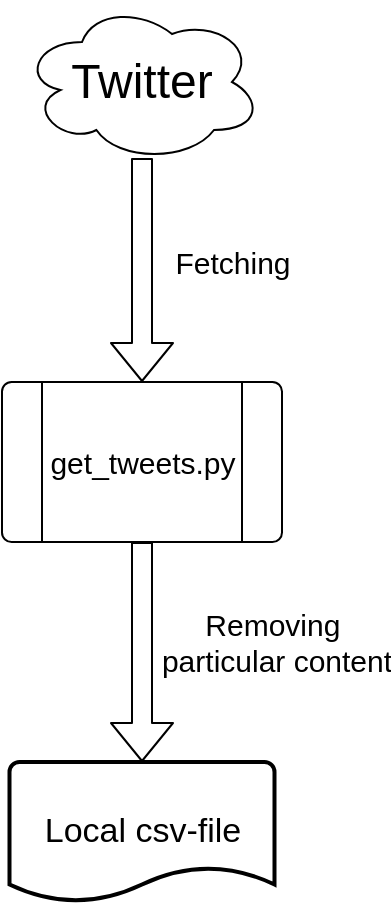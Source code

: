 <mxfile version="12.5.3" type="device"><diagram id="7ttSEIjOddIoyEtcF7vb" name="Page-1"><mxGraphModel dx="1404" dy="837" grid="1" gridSize="10" guides="1" tooltips="1" connect="1" arrows="1" fold="1" page="1" pageScale="1" pageWidth="850" pageHeight="1100" math="0" shadow="0"><root><mxCell id="0"/><mxCell id="1" parent="0"/><mxCell id="wk9metvd-ZImHfT9Xi0n-13" value="" style="verticalLabelPosition=bottom;verticalAlign=top;html=1;shape=process;whiteSpace=wrap;rounded=1;size=0.14;arcSize=6;" vertex="1" parent="1"><mxGeometry x="355" y="260" width="140" height="80" as="geometry"/></mxCell><mxCell id="wk9metvd-ZImHfT9Xi0n-1" value="&lt;font style=&quot;font-size: 24px&quot;&gt;Twitter&lt;/font&gt;" style="ellipse;shape=cloud;whiteSpace=wrap;html=1;" vertex="1" parent="1"><mxGeometry x="365" y="70" width="120" height="80" as="geometry"/></mxCell><mxCell id="wk9metvd-ZImHfT9Xi0n-4" value="" style="shape=flexArrow;endArrow=classic;html=1;exitX=0.5;exitY=0.975;exitDx=0;exitDy=0;exitPerimeter=0;entryX=0.5;entryY=0;entryDx=0;entryDy=0;" edge="1" parent="1" source="wk9metvd-ZImHfT9Xi0n-1" target="wk9metvd-ZImHfT9Xi0n-13"><mxGeometry width="50" height="50" relative="1" as="geometry"><mxPoint x="370" y="420" as="sourcePoint"/><mxPoint x="430" y="200" as="targetPoint"/></mxGeometry></mxCell><mxCell id="wk9metvd-ZImHfT9Xi0n-17" value="&lt;font style=&quot;font-size: 15px&quot;&gt;Fetching&lt;/font&gt;" style="text;html=1;align=center;verticalAlign=middle;resizable=0;points=[];labelBackgroundColor=#ffffff;" vertex="1" connectable="0" parent="wk9metvd-ZImHfT9Xi0n-4"><mxGeometry x="-0.357" y="-5" relative="1" as="geometry"><mxPoint x="50" y="16" as="offset"/></mxGeometry></mxCell><mxCell id="wk9metvd-ZImHfT9Xi0n-10" value="&lt;span style=&quot;font-size: 15px ; background-color: rgb(255 , 255 , 255)&quot;&gt;get_tweets.py&lt;/span&gt;" style="text;html=1;align=center;verticalAlign=middle;resizable=0;points=[];autosize=1;" vertex="1" parent="1"><mxGeometry x="370" y="290" width="110" height="20" as="geometry"/></mxCell><mxCell id="wk9metvd-ZImHfT9Xi0n-14" value="&lt;font style=&quot;font-size: 17px&quot;&gt;Local csv-file&lt;/font&gt;" style="strokeWidth=2;html=1;shape=mxgraph.flowchart.document2;whiteSpace=wrap;size=0.25;" vertex="1" parent="1"><mxGeometry x="358.75" y="450" width="132.5" height="70" as="geometry"/></mxCell><mxCell id="wk9metvd-ZImHfT9Xi0n-16" value="" style="shape=flexArrow;endArrow=classic;html=1;exitX=0.5;exitY=1;exitDx=0;exitDy=0;entryX=0.5;entryY=0;entryDx=0;entryDy=0;entryPerimeter=0;" edge="1" parent="1" source="wk9metvd-ZImHfT9Xi0n-13" target="wk9metvd-ZImHfT9Xi0n-14"><mxGeometry width="50" height="50" relative="1" as="geometry"><mxPoint x="424.5" y="360" as="sourcePoint"/><mxPoint x="424.5" y="472" as="targetPoint"/></mxGeometry></mxCell><mxCell id="wk9metvd-ZImHfT9Xi0n-18" value="&lt;font style=&quot;font-size: 15px&quot;&gt;Removing&amp;nbsp;&lt;br&gt;particular content&lt;/font&gt;" style="text;html=1;align=center;verticalAlign=middle;resizable=0;points=[];labelBackgroundColor=#ffffff;" vertex="1" connectable="0" parent="wk9metvd-ZImHfT9Xi0n-16"><mxGeometry x="0.236" y="2" relative="1" as="geometry"><mxPoint x="64.25" y="-18" as="offset"/></mxGeometry></mxCell></root></mxGraphModel></diagram></mxfile>